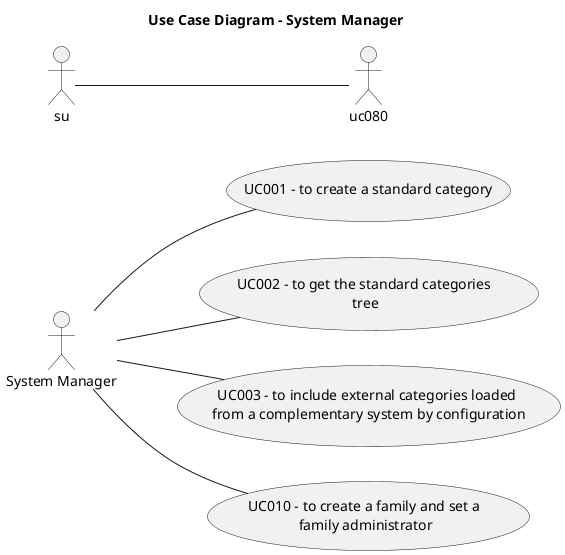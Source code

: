 @startuml

left to right direction

title Use Case Diagram - System Manager

actor "System Manager" as sm

usecase "UC001 - to create a standard category" as uc001
usecase "UC002 - to get the standard categories \ntree" as uc002
usecase "UC003 - to include external categories loaded \nfrom a complementary system by configuration" as uc003
usecase "UC010 - to create a family and set a \nfamily administrator" as uc010

sm -- uc001
sm -- uc002
sm -- uc003
sm -- uc010
su -- uc080

@enduml